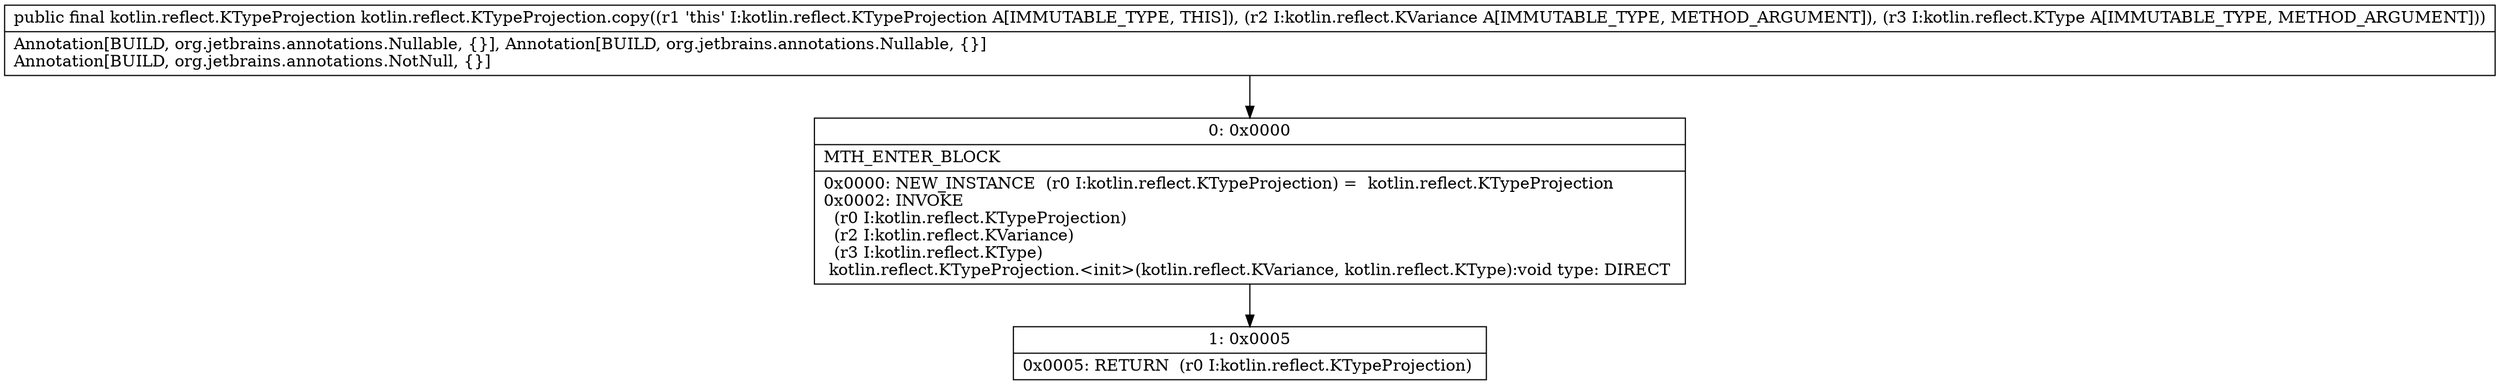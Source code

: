 digraph "CFG forkotlin.reflect.KTypeProjection.copy(Lkotlin\/reflect\/KVariance;Lkotlin\/reflect\/KType;)Lkotlin\/reflect\/KTypeProjection;" {
Node_0 [shape=record,label="{0\:\ 0x0000|MTH_ENTER_BLOCK\l|0x0000: NEW_INSTANCE  (r0 I:kotlin.reflect.KTypeProjection) =  kotlin.reflect.KTypeProjection \l0x0002: INVOKE  \l  (r0 I:kotlin.reflect.KTypeProjection)\l  (r2 I:kotlin.reflect.KVariance)\l  (r3 I:kotlin.reflect.KType)\l kotlin.reflect.KTypeProjection.\<init\>(kotlin.reflect.KVariance, kotlin.reflect.KType):void type: DIRECT \l}"];
Node_1 [shape=record,label="{1\:\ 0x0005|0x0005: RETURN  (r0 I:kotlin.reflect.KTypeProjection) \l}"];
MethodNode[shape=record,label="{public final kotlin.reflect.KTypeProjection kotlin.reflect.KTypeProjection.copy((r1 'this' I:kotlin.reflect.KTypeProjection A[IMMUTABLE_TYPE, THIS]), (r2 I:kotlin.reflect.KVariance A[IMMUTABLE_TYPE, METHOD_ARGUMENT]), (r3 I:kotlin.reflect.KType A[IMMUTABLE_TYPE, METHOD_ARGUMENT]))  | Annotation[BUILD, org.jetbrains.annotations.Nullable, \{\}], Annotation[BUILD, org.jetbrains.annotations.Nullable, \{\}]\lAnnotation[BUILD, org.jetbrains.annotations.NotNull, \{\}]\l}"];
MethodNode -> Node_0;
Node_0 -> Node_1;
}

